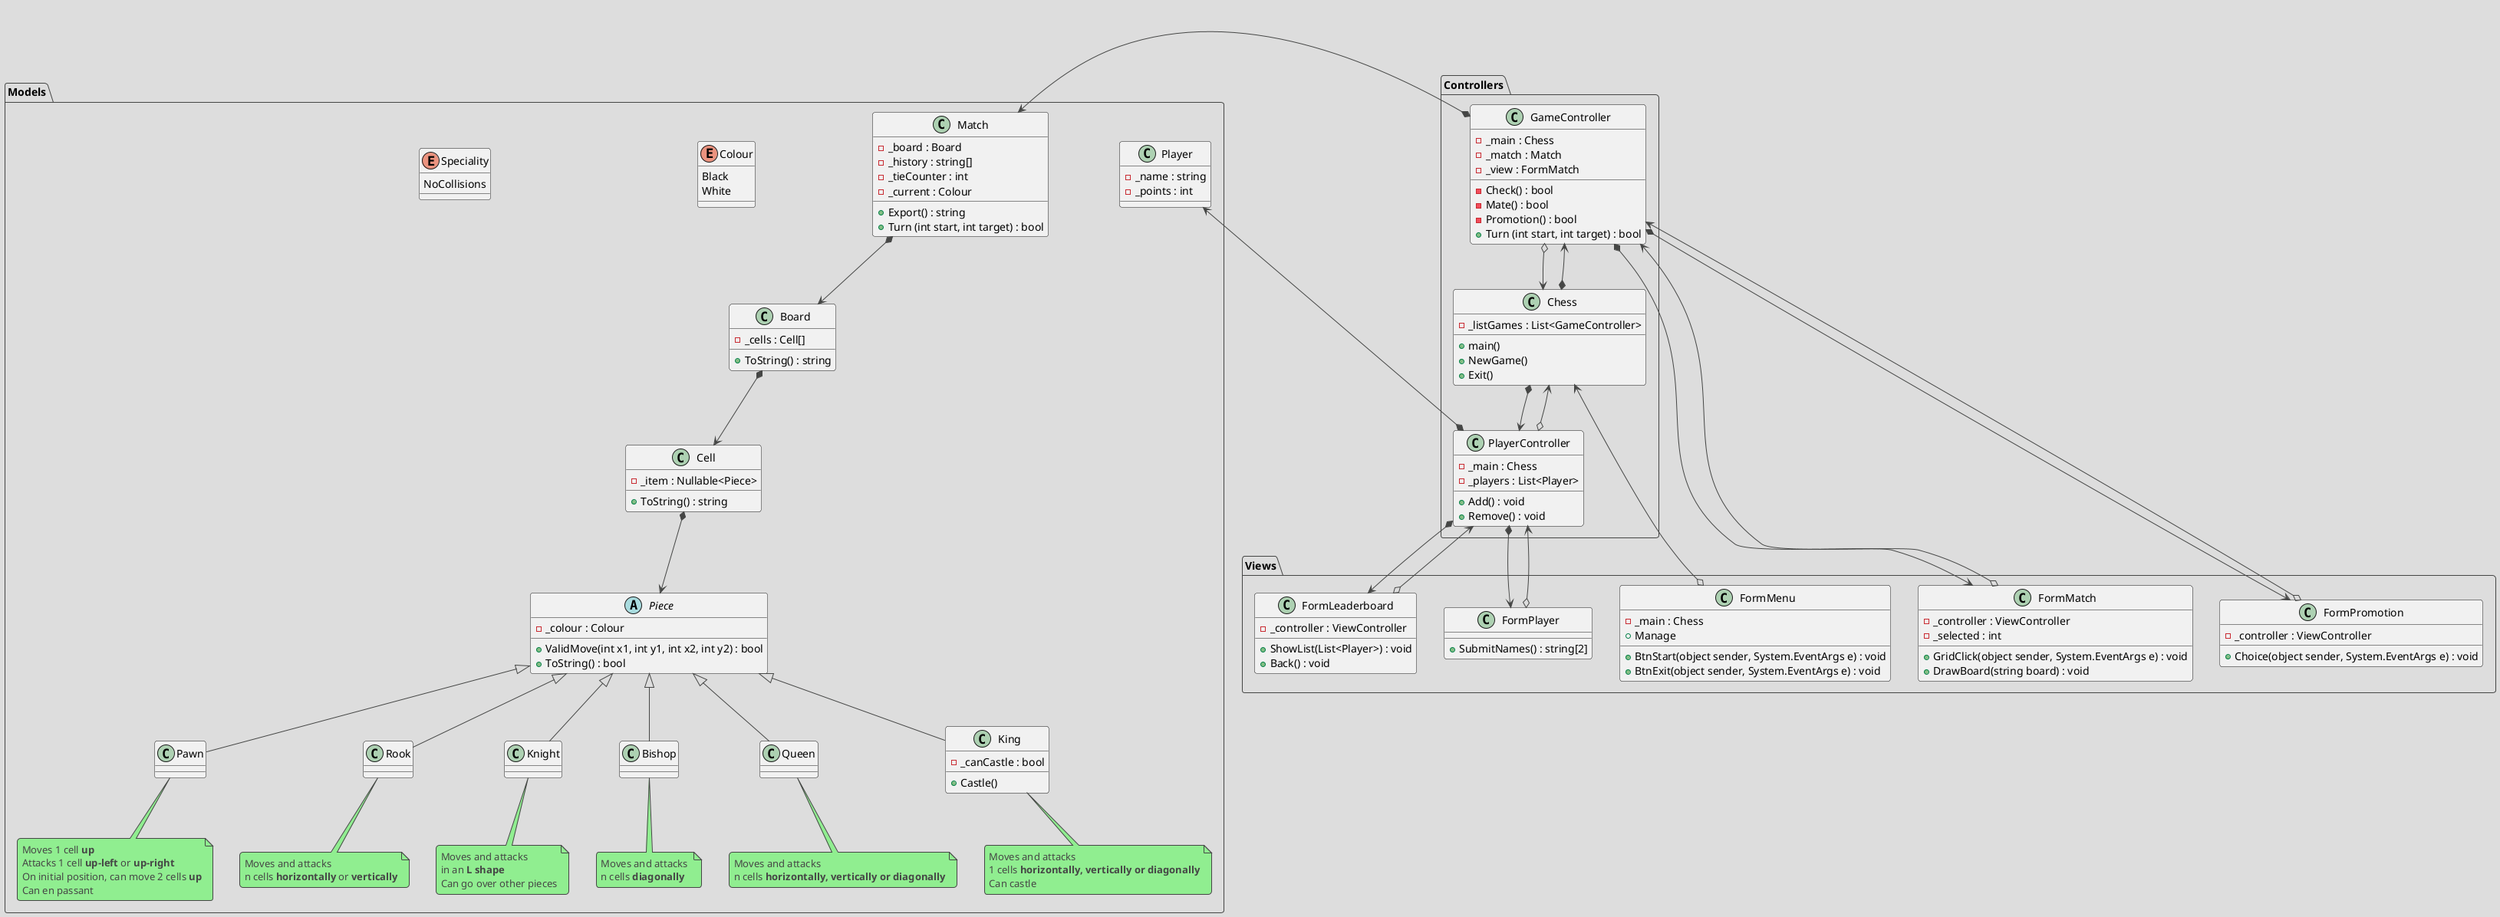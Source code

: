 @startuml Class
!theme toy

'https://plantuml.com/class-diagram
namespace Models {
    abstract class Piece {
        - _colour : Colour
        + ValidMove(int x1, int y1, int x2, int y2) : bool
        + ToString() : bool
    }

    class Pawn extends Piece {
    }
    note bottom of Pawn
        Moves 1 cell <b>up</b>
        Attacks 1 cell <b>up-left</b> or <b>up-right</b>
        On initial position, can move 2 cells <b>up</b>
        Can en passant
    end note

    class Rook  extends Piece {

    }
    note bottom of Rook
        Moves and attacks 
        n cells <b>horizontally</b> or <b>vertically</b>
    end note

    class Knight extends Piece {

    }
    note bottom of Knight
        Moves and attacks 
        in an <b>L shape</b>
        Can go over other pieces
    end note

    class Bishop extends Piece {

    }
    note bottom of Bishop
        Moves and attacks 
        n cells <b>diagonally</b>
    end note

    class Queen extends Piece {

    }
    note bottom of Queen
        Moves and attacks 
        n cells <b>horizontally, vertically or diagonally</b>
    end note

    class King extends Piece {
        - _canCastle : bool
        + Castle()
    }
    note bottom of King
        Moves and attacks 
        1 cells <b>horizontally, vertically or diagonally</b>
        Can castle
    end note

    class Match {
        - _board : Board
        - _history : string[]
        - _tieCounter : int
        - _current : Colour
        + Export() : string
        + Turn (int start, int target) : bool
    }
    class Board {
        - _cells : Cell[]
        + ToString() : string
    }
    class Cell {
        - _item : Nullable<Piece>
        + ToString() : string

    }
    class Player {
        - _name : string
        - _points : int
    }
    enum Colour {
        Black
        White
    }
    enum Speciality {
        NoCollisions
        
    }

    Match *--> Board
    Board *--> Cell
    Cell *--> Piece
}

namespace Controllers {
    class Chess {
        - _listGames : List<GameController>
        + main() 
        + NewGame()
        + Exit()
    }

    class GameController  {
        - _main : Chess
        - _match : Match
        - _view : FormMatch
        - Check() : bool
        - Mate() : bool
        - Promotion() : bool 
        + Turn (int start, int target) : bool
    }

    class PlayerController {
        - _main : Chess
        - _players : List<Player>
        + Add() : void
        + Remove() : void
    }

    Chess *--> GameController
    Chess *--> PlayerController
    GameController o--> Chess
    PlayerController o--> Chess
}

namespace Views {
    class FormMenu {
        - _main : Chess
        + BtnStart(object sender, System.EventArgs e) : void
        + BtnExit(object sender, System.EventArgs e) : void
        + Manage
    }
    class FormMatch {
        - _controller : ViewController
        - _selected : int
        + GridClick(object sender, System.EventArgs e) : void
        + DrawBoard(string board) : void
    }
    
    class FormLeaderboard {
        - _controller : ViewController
        + ShowList(List<Player>) : void
        + Back() : void
    }
    class FormPromotion {
        - _controller : ViewController
        + Choice(object sender, System.EventArgs e) : void
    }
    class FormPlayer {
        + SubmitNames() : string[2]
    }
    
}

Controllers.GameController *-left-> Models.Match
Controllers.PlayerController *-left-> Models.Player
Controllers.PlayerController *-left-> Views.FormPlayer
Controllers.GameController *-down-> Views.FormMatch
Controllers.PlayerController *-down-> Views.FormLeaderboard
Controllers.GameController *-down-> Views.FormPromotion
Views.FormMatch o-up-> Controllers.GameController
Views.FormLeaderboard o-up-> Controllers.PlayerController
Views.FormPromotion o-up-> Controllers.GameController
Views.FormMenu o-up-> Controllers.Chess
Views.FormPlayer o-up-> Controllers.PlayerController

@enduml